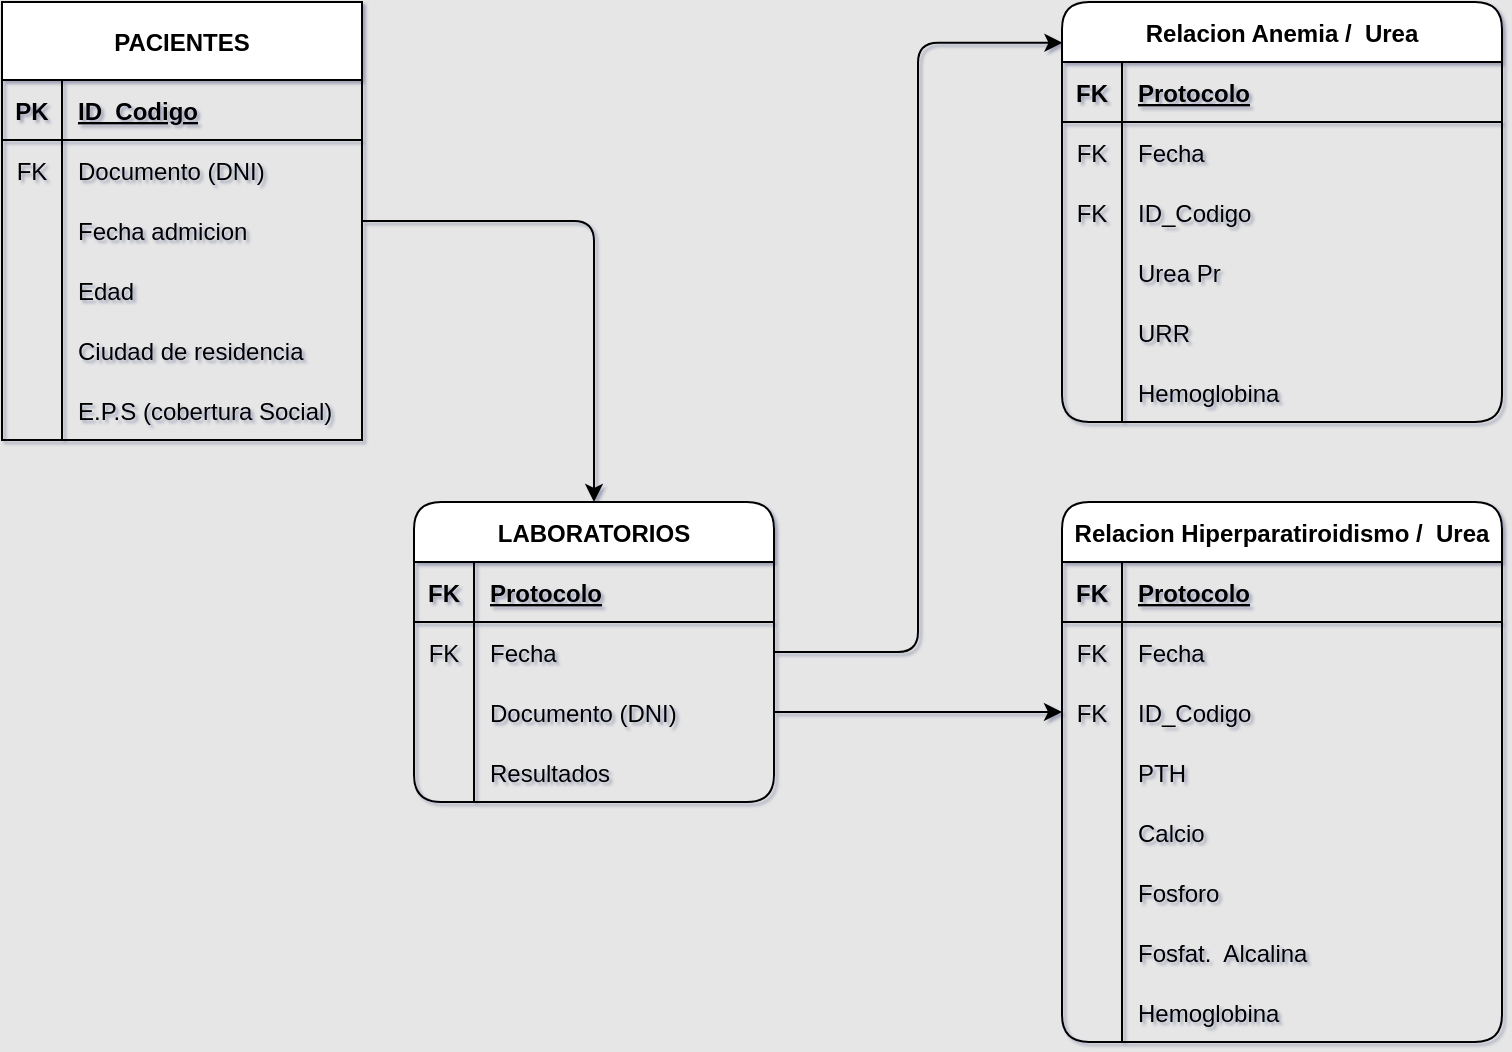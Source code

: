<mxfile version="20.8.1" type="github">
  <diagram id="e_sAzjOH3T5a5p5qs9_B" name="Página-1">
    <mxGraphModel dx="934" dy="515" grid="0" gridSize="10" guides="1" tooltips="1" connect="1" arrows="1" fold="1" page="1" pageScale="1" pageWidth="827" pageHeight="1169" background="#E6E6E6" math="0" shadow="1">
      <root>
        <mxCell id="0" />
        <mxCell id="1" parent="0" />
        <mxCell id="OzBaURjjMYnUWM66HWyl-221" style="edgeStyle=orthogonalEdgeStyle;rounded=1;orthogonalLoop=1;jettySize=auto;html=1;entryX=0.001;entryY=0.097;entryDx=0;entryDy=0;entryPerimeter=0;" edge="1" parent="1" source="OzBaURjjMYnUWM66HWyl-14" target="OzBaURjjMYnUWM66HWyl-167">
          <mxGeometry relative="1" as="geometry" />
        </mxCell>
        <mxCell id="OzBaURjjMYnUWM66HWyl-14" value="LABORATORIOS" style="shape=table;startSize=30;container=1;collapsible=1;childLayout=tableLayout;fixedRows=1;rowLines=0;fontStyle=1;align=center;resizeLast=1;rounded=1;" vertex="1" parent="1">
          <mxGeometry x="246" y="290" width="180" height="150" as="geometry" />
        </mxCell>
        <mxCell id="OzBaURjjMYnUWM66HWyl-15" value="" style="shape=tableRow;horizontal=0;startSize=0;swimlaneHead=0;swimlaneBody=0;fillColor=none;collapsible=0;dropTarget=0;points=[[0,0.5],[1,0.5]];portConstraint=eastwest;top=0;left=0;right=0;bottom=1;rounded=1;" vertex="1" parent="OzBaURjjMYnUWM66HWyl-14">
          <mxGeometry y="30" width="180" height="30" as="geometry" />
        </mxCell>
        <mxCell id="OzBaURjjMYnUWM66HWyl-16" value="FK" style="shape=partialRectangle;connectable=0;fillColor=none;top=0;left=0;bottom=0;right=0;fontStyle=1;overflow=hidden;rounded=1;" vertex="1" parent="OzBaURjjMYnUWM66HWyl-15">
          <mxGeometry width="30" height="30" as="geometry">
            <mxRectangle width="30" height="30" as="alternateBounds" />
          </mxGeometry>
        </mxCell>
        <mxCell id="OzBaURjjMYnUWM66HWyl-17" value="Protocolo" style="shape=partialRectangle;connectable=0;fillColor=none;top=0;left=0;bottom=0;right=0;align=left;spacingLeft=6;fontStyle=5;overflow=hidden;rounded=1;" vertex="1" parent="OzBaURjjMYnUWM66HWyl-15">
          <mxGeometry x="30" width="150" height="30" as="geometry">
            <mxRectangle width="150" height="30" as="alternateBounds" />
          </mxGeometry>
        </mxCell>
        <mxCell id="OzBaURjjMYnUWM66HWyl-18" value="" style="shape=tableRow;horizontal=0;startSize=0;swimlaneHead=0;swimlaneBody=0;fillColor=none;collapsible=0;dropTarget=0;points=[[0,0.5],[1,0.5]];portConstraint=eastwest;top=0;left=0;right=0;bottom=0;rounded=1;" vertex="1" parent="OzBaURjjMYnUWM66HWyl-14">
          <mxGeometry y="60" width="180" height="30" as="geometry" />
        </mxCell>
        <mxCell id="OzBaURjjMYnUWM66HWyl-19" value="FK" style="shape=partialRectangle;connectable=0;fillColor=none;top=0;left=0;bottom=0;right=0;editable=1;overflow=hidden;rounded=1;" vertex="1" parent="OzBaURjjMYnUWM66HWyl-18">
          <mxGeometry width="30" height="30" as="geometry">
            <mxRectangle width="30" height="30" as="alternateBounds" />
          </mxGeometry>
        </mxCell>
        <mxCell id="OzBaURjjMYnUWM66HWyl-20" value="Fecha" style="shape=partialRectangle;connectable=0;fillColor=none;top=0;left=0;bottom=0;right=0;align=left;spacingLeft=6;overflow=hidden;rounded=1;" vertex="1" parent="OzBaURjjMYnUWM66HWyl-18">
          <mxGeometry x="30" width="150" height="30" as="geometry">
            <mxRectangle width="150" height="30" as="alternateBounds" />
          </mxGeometry>
        </mxCell>
        <mxCell id="OzBaURjjMYnUWM66HWyl-21" value="" style="shape=tableRow;horizontal=0;startSize=0;swimlaneHead=0;swimlaneBody=0;fillColor=none;collapsible=0;dropTarget=0;points=[[0,0.5],[1,0.5]];portConstraint=eastwest;top=0;left=0;right=0;bottom=0;rounded=1;" vertex="1" parent="OzBaURjjMYnUWM66HWyl-14">
          <mxGeometry y="90" width="180" height="30" as="geometry" />
        </mxCell>
        <mxCell id="OzBaURjjMYnUWM66HWyl-22" value="" style="shape=partialRectangle;connectable=0;fillColor=none;top=0;left=0;bottom=0;right=0;editable=1;overflow=hidden;rounded=1;" vertex="1" parent="OzBaURjjMYnUWM66HWyl-21">
          <mxGeometry width="30" height="30" as="geometry">
            <mxRectangle width="30" height="30" as="alternateBounds" />
          </mxGeometry>
        </mxCell>
        <mxCell id="OzBaURjjMYnUWM66HWyl-23" value="Documento (DNI)" style="shape=partialRectangle;connectable=0;fillColor=none;top=0;left=0;bottom=0;right=0;align=left;spacingLeft=6;overflow=hidden;rounded=1;" vertex="1" parent="OzBaURjjMYnUWM66HWyl-21">
          <mxGeometry x="30" width="150" height="30" as="geometry">
            <mxRectangle width="150" height="30" as="alternateBounds" />
          </mxGeometry>
        </mxCell>
        <mxCell id="OzBaURjjMYnUWM66HWyl-24" value="" style="shape=tableRow;horizontal=0;startSize=0;swimlaneHead=0;swimlaneBody=0;fillColor=none;collapsible=0;dropTarget=0;points=[[0,0.5],[1,0.5]];portConstraint=eastwest;top=0;left=0;right=0;bottom=0;rounded=1;" vertex="1" parent="OzBaURjjMYnUWM66HWyl-14">
          <mxGeometry y="120" width="180" height="30" as="geometry" />
        </mxCell>
        <mxCell id="OzBaURjjMYnUWM66HWyl-25" value="" style="shape=partialRectangle;connectable=0;fillColor=none;top=0;left=0;bottom=0;right=0;editable=1;overflow=hidden;rounded=1;" vertex="1" parent="OzBaURjjMYnUWM66HWyl-24">
          <mxGeometry width="30" height="30" as="geometry">
            <mxRectangle width="30" height="30" as="alternateBounds" />
          </mxGeometry>
        </mxCell>
        <mxCell id="OzBaURjjMYnUWM66HWyl-26" value="Resultados" style="shape=partialRectangle;connectable=0;fillColor=none;top=0;left=0;bottom=0;right=0;align=left;spacingLeft=6;overflow=hidden;rounded=1;" vertex="1" parent="OzBaURjjMYnUWM66HWyl-24">
          <mxGeometry x="30" width="150" height="30" as="geometry">
            <mxRectangle width="150" height="30" as="alternateBounds" />
          </mxGeometry>
        </mxCell>
        <mxCell id="OzBaURjjMYnUWM66HWyl-220" style="edgeStyle=orthogonalEdgeStyle;rounded=1;orthogonalLoop=1;jettySize=auto;html=1;" edge="1" parent="1" source="OzBaURjjMYnUWM66HWyl-27" target="OzBaURjjMYnUWM66HWyl-14">
          <mxGeometry relative="1" as="geometry" />
        </mxCell>
        <mxCell id="OzBaURjjMYnUWM66HWyl-27" value="PACIENTES" style="shape=table;startSize=39;container=1;collapsible=1;childLayout=tableLayout;fixedRows=1;rowLines=0;fontStyle=1;align=center;resizeLast=1;rounded=1;arcSize=0;fillColor=#FFFFFF;" vertex="1" parent="1">
          <mxGeometry x="40" y="40" width="180" height="219" as="geometry" />
        </mxCell>
        <mxCell id="OzBaURjjMYnUWM66HWyl-28" value="" style="shape=tableRow;horizontal=0;startSize=0;swimlaneHead=0;swimlaneBody=0;fillColor=none;collapsible=0;dropTarget=0;points=[[0,0.5],[1,0.5]];portConstraint=eastwest;top=0;left=0;right=0;bottom=1;rounded=1;" vertex="1" parent="OzBaURjjMYnUWM66HWyl-27">
          <mxGeometry y="39" width="180" height="30" as="geometry" />
        </mxCell>
        <mxCell id="OzBaURjjMYnUWM66HWyl-29" value="PK" style="shape=partialRectangle;connectable=0;fillColor=none;top=0;left=0;bottom=0;right=0;fontStyle=1;overflow=hidden;rounded=1;" vertex="1" parent="OzBaURjjMYnUWM66HWyl-28">
          <mxGeometry width="30" height="30" as="geometry">
            <mxRectangle width="30" height="30" as="alternateBounds" />
          </mxGeometry>
        </mxCell>
        <mxCell id="OzBaURjjMYnUWM66HWyl-30" value="ID_Codigo" style="shape=partialRectangle;connectable=0;fillColor=none;top=0;left=0;bottom=0;right=0;align=left;spacingLeft=6;fontStyle=5;overflow=hidden;rounded=1;" vertex="1" parent="OzBaURjjMYnUWM66HWyl-28">
          <mxGeometry x="30" width="150" height="30" as="geometry">
            <mxRectangle width="150" height="30" as="alternateBounds" />
          </mxGeometry>
        </mxCell>
        <mxCell id="OzBaURjjMYnUWM66HWyl-31" value="" style="shape=tableRow;horizontal=0;startSize=0;swimlaneHead=0;swimlaneBody=0;fillColor=none;collapsible=0;dropTarget=0;points=[[0,0.5],[1,0.5]];portConstraint=eastwest;top=0;left=0;right=0;bottom=0;rounded=1;" vertex="1" parent="OzBaURjjMYnUWM66HWyl-27">
          <mxGeometry y="69" width="180" height="30" as="geometry" />
        </mxCell>
        <mxCell id="OzBaURjjMYnUWM66HWyl-32" value="FK" style="shape=partialRectangle;connectable=0;fillColor=none;top=0;left=0;bottom=0;right=0;editable=1;overflow=hidden;rounded=1;" vertex="1" parent="OzBaURjjMYnUWM66HWyl-31">
          <mxGeometry width="30" height="30" as="geometry">
            <mxRectangle width="30" height="30" as="alternateBounds" />
          </mxGeometry>
        </mxCell>
        <mxCell id="OzBaURjjMYnUWM66HWyl-33" value="Documento (DNI)" style="shape=partialRectangle;connectable=0;fillColor=none;top=0;left=0;bottom=0;right=0;align=left;spacingLeft=6;overflow=hidden;rounded=1;" vertex="1" parent="OzBaURjjMYnUWM66HWyl-31">
          <mxGeometry x="30" width="150" height="30" as="geometry">
            <mxRectangle width="150" height="30" as="alternateBounds" />
          </mxGeometry>
        </mxCell>
        <mxCell id="OzBaURjjMYnUWM66HWyl-34" value="" style="shape=tableRow;horizontal=0;startSize=0;swimlaneHead=0;swimlaneBody=0;fillColor=none;collapsible=0;dropTarget=0;points=[[0,0.5],[1,0.5]];portConstraint=eastwest;top=0;left=0;right=0;bottom=0;rounded=1;" vertex="1" parent="OzBaURjjMYnUWM66HWyl-27">
          <mxGeometry y="99" width="180" height="30" as="geometry" />
        </mxCell>
        <mxCell id="OzBaURjjMYnUWM66HWyl-35" value="" style="shape=partialRectangle;connectable=0;fillColor=none;top=0;left=0;bottom=0;right=0;editable=1;overflow=hidden;rounded=1;" vertex="1" parent="OzBaURjjMYnUWM66HWyl-34">
          <mxGeometry width="30" height="30" as="geometry">
            <mxRectangle width="30" height="30" as="alternateBounds" />
          </mxGeometry>
        </mxCell>
        <mxCell id="OzBaURjjMYnUWM66HWyl-36" value="Fecha admicion" style="shape=partialRectangle;connectable=0;fillColor=none;top=0;left=0;bottom=0;right=0;align=left;spacingLeft=6;overflow=hidden;rounded=1;" vertex="1" parent="OzBaURjjMYnUWM66HWyl-34">
          <mxGeometry x="30" width="150" height="30" as="geometry">
            <mxRectangle width="150" height="30" as="alternateBounds" />
          </mxGeometry>
        </mxCell>
        <mxCell id="OzBaURjjMYnUWM66HWyl-37" value="" style="shape=tableRow;horizontal=0;startSize=0;swimlaneHead=0;swimlaneBody=0;fillColor=none;collapsible=0;dropTarget=0;points=[[0,0.5],[1,0.5]];portConstraint=eastwest;top=0;left=0;right=0;bottom=0;rounded=1;" vertex="1" parent="OzBaURjjMYnUWM66HWyl-27">
          <mxGeometry y="129" width="180" height="30" as="geometry" />
        </mxCell>
        <mxCell id="OzBaURjjMYnUWM66HWyl-38" value="" style="shape=partialRectangle;connectable=0;fillColor=none;top=0;left=0;bottom=0;right=0;editable=1;overflow=hidden;rounded=1;" vertex="1" parent="OzBaURjjMYnUWM66HWyl-37">
          <mxGeometry width="30" height="30" as="geometry">
            <mxRectangle width="30" height="30" as="alternateBounds" />
          </mxGeometry>
        </mxCell>
        <mxCell id="OzBaURjjMYnUWM66HWyl-39" value="Edad" style="shape=partialRectangle;connectable=0;fillColor=none;top=0;left=0;bottom=0;right=0;align=left;spacingLeft=6;overflow=hidden;rounded=1;" vertex="1" parent="OzBaURjjMYnUWM66HWyl-37">
          <mxGeometry x="30" width="150" height="30" as="geometry">
            <mxRectangle width="150" height="30" as="alternateBounds" />
          </mxGeometry>
        </mxCell>
        <mxCell id="OzBaURjjMYnUWM66HWyl-115" value="" style="shape=tableRow;horizontal=0;startSize=0;swimlaneHead=0;swimlaneBody=0;fillColor=none;collapsible=0;dropTarget=0;points=[[0,0.5],[1,0.5]];portConstraint=eastwest;top=0;left=0;right=0;bottom=0;rounded=1;" vertex="1" parent="OzBaURjjMYnUWM66HWyl-27">
          <mxGeometry y="159" width="180" height="30" as="geometry" />
        </mxCell>
        <mxCell id="OzBaURjjMYnUWM66HWyl-116" value="" style="shape=partialRectangle;connectable=0;fillColor=none;top=0;left=0;bottom=0;right=0;editable=1;overflow=hidden;rounded=1;" vertex="1" parent="OzBaURjjMYnUWM66HWyl-115">
          <mxGeometry width="30" height="30" as="geometry">
            <mxRectangle width="30" height="30" as="alternateBounds" />
          </mxGeometry>
        </mxCell>
        <mxCell id="OzBaURjjMYnUWM66HWyl-117" value="Ciudad de residencia" style="shape=partialRectangle;connectable=0;fillColor=none;top=0;left=0;bottom=0;right=0;align=left;spacingLeft=6;overflow=hidden;rounded=1;" vertex="1" parent="OzBaURjjMYnUWM66HWyl-115">
          <mxGeometry x="30" width="150" height="30" as="geometry">
            <mxRectangle width="150" height="30" as="alternateBounds" />
          </mxGeometry>
        </mxCell>
        <mxCell id="OzBaURjjMYnUWM66HWyl-118" value="" style="shape=tableRow;horizontal=0;startSize=0;swimlaneHead=0;swimlaneBody=0;fillColor=none;collapsible=0;dropTarget=0;points=[[0,0.5],[1,0.5]];portConstraint=eastwest;top=0;left=0;right=0;bottom=0;rounded=1;" vertex="1" parent="OzBaURjjMYnUWM66HWyl-27">
          <mxGeometry y="189" width="180" height="30" as="geometry" />
        </mxCell>
        <mxCell id="OzBaURjjMYnUWM66HWyl-119" value="" style="shape=partialRectangle;connectable=0;fillColor=none;top=0;left=0;bottom=0;right=0;editable=1;overflow=hidden;rounded=1;" vertex="1" parent="OzBaURjjMYnUWM66HWyl-118">
          <mxGeometry width="30" height="30" as="geometry">
            <mxRectangle width="30" height="30" as="alternateBounds" />
          </mxGeometry>
        </mxCell>
        <mxCell id="OzBaURjjMYnUWM66HWyl-120" value="E.P.S (cobertura Social)" style="shape=partialRectangle;connectable=0;fillColor=none;top=0;left=0;bottom=0;right=0;align=left;spacingLeft=6;overflow=hidden;rounded=1;" vertex="1" parent="OzBaURjjMYnUWM66HWyl-118">
          <mxGeometry x="30" width="150" height="30" as="geometry">
            <mxRectangle width="150" height="30" as="alternateBounds" />
          </mxGeometry>
        </mxCell>
        <mxCell id="OzBaURjjMYnUWM66HWyl-167" value="Relacion Anemia /  Urea" style="shape=table;startSize=30;container=1;collapsible=1;childLayout=tableLayout;fixedRows=1;rowLines=0;fontStyle=1;align=center;resizeLast=1;rounded=1;" vertex="1" parent="1">
          <mxGeometry x="570" y="40" width="220" height="210" as="geometry" />
        </mxCell>
        <mxCell id="OzBaURjjMYnUWM66HWyl-168" value="" style="shape=tableRow;horizontal=0;startSize=0;swimlaneHead=0;swimlaneBody=0;fillColor=none;collapsible=0;dropTarget=0;points=[[0,0.5],[1,0.5]];portConstraint=eastwest;top=0;left=0;right=0;bottom=1;rounded=1;" vertex="1" parent="OzBaURjjMYnUWM66HWyl-167">
          <mxGeometry y="30" width="220" height="30" as="geometry" />
        </mxCell>
        <mxCell id="OzBaURjjMYnUWM66HWyl-169" value="FK" style="shape=partialRectangle;connectable=0;fillColor=none;top=0;left=0;bottom=0;right=0;fontStyle=1;overflow=hidden;rounded=1;" vertex="1" parent="OzBaURjjMYnUWM66HWyl-168">
          <mxGeometry width="30" height="30" as="geometry">
            <mxRectangle width="30" height="30" as="alternateBounds" />
          </mxGeometry>
        </mxCell>
        <mxCell id="OzBaURjjMYnUWM66HWyl-170" value="Protocolo" style="shape=partialRectangle;connectable=0;fillColor=none;top=0;left=0;bottom=0;right=0;align=left;spacingLeft=6;fontStyle=5;overflow=hidden;rounded=1;" vertex="1" parent="OzBaURjjMYnUWM66HWyl-168">
          <mxGeometry x="30" width="190" height="30" as="geometry">
            <mxRectangle width="190" height="30" as="alternateBounds" />
          </mxGeometry>
        </mxCell>
        <mxCell id="OzBaURjjMYnUWM66HWyl-171" value="" style="shape=tableRow;horizontal=0;startSize=0;swimlaneHead=0;swimlaneBody=0;fillColor=none;collapsible=0;dropTarget=0;points=[[0,0.5],[1,0.5]];portConstraint=eastwest;top=0;left=0;right=0;bottom=0;rounded=1;" vertex="1" parent="OzBaURjjMYnUWM66HWyl-167">
          <mxGeometry y="60" width="220" height="30" as="geometry" />
        </mxCell>
        <mxCell id="OzBaURjjMYnUWM66HWyl-172" value="FK" style="shape=partialRectangle;connectable=0;fillColor=none;top=0;left=0;bottom=0;right=0;editable=1;overflow=hidden;rounded=1;" vertex="1" parent="OzBaURjjMYnUWM66HWyl-171">
          <mxGeometry width="30" height="30" as="geometry">
            <mxRectangle width="30" height="30" as="alternateBounds" />
          </mxGeometry>
        </mxCell>
        <mxCell id="OzBaURjjMYnUWM66HWyl-173" value="Fecha" style="shape=partialRectangle;connectable=0;fillColor=none;top=0;left=0;bottom=0;right=0;align=left;spacingLeft=6;overflow=hidden;rounded=1;" vertex="1" parent="OzBaURjjMYnUWM66HWyl-171">
          <mxGeometry x="30" width="190" height="30" as="geometry">
            <mxRectangle width="190" height="30" as="alternateBounds" />
          </mxGeometry>
        </mxCell>
        <mxCell id="OzBaURjjMYnUWM66HWyl-174" value="" style="shape=tableRow;horizontal=0;startSize=0;swimlaneHead=0;swimlaneBody=0;fillColor=none;collapsible=0;dropTarget=0;points=[[0,0.5],[1,0.5]];portConstraint=eastwest;top=0;left=0;right=0;bottom=0;rounded=1;" vertex="1" parent="OzBaURjjMYnUWM66HWyl-167">
          <mxGeometry y="90" width="220" height="30" as="geometry" />
        </mxCell>
        <mxCell id="OzBaURjjMYnUWM66HWyl-175" value="FK" style="shape=partialRectangle;connectable=0;fillColor=none;top=0;left=0;bottom=0;right=0;editable=1;overflow=hidden;rounded=1;" vertex="1" parent="OzBaURjjMYnUWM66HWyl-174">
          <mxGeometry width="30" height="30" as="geometry">
            <mxRectangle width="30" height="30" as="alternateBounds" />
          </mxGeometry>
        </mxCell>
        <mxCell id="OzBaURjjMYnUWM66HWyl-176" value="ID_Codigo" style="shape=partialRectangle;connectable=0;fillColor=none;top=0;left=0;bottom=0;right=0;align=left;spacingLeft=6;overflow=hidden;rounded=1;" vertex="1" parent="OzBaURjjMYnUWM66HWyl-174">
          <mxGeometry x="30" width="190" height="30" as="geometry">
            <mxRectangle width="190" height="30" as="alternateBounds" />
          </mxGeometry>
        </mxCell>
        <mxCell id="OzBaURjjMYnUWM66HWyl-177" value="" style="shape=tableRow;horizontal=0;startSize=0;swimlaneHead=0;swimlaneBody=0;fillColor=none;collapsible=0;dropTarget=0;points=[[0,0.5],[1,0.5]];portConstraint=eastwest;top=0;left=0;right=0;bottom=0;rounded=1;" vertex="1" parent="OzBaURjjMYnUWM66HWyl-167">
          <mxGeometry y="120" width="220" height="30" as="geometry" />
        </mxCell>
        <mxCell id="OzBaURjjMYnUWM66HWyl-178" value="" style="shape=partialRectangle;connectable=0;fillColor=none;top=0;left=0;bottom=0;right=0;editable=1;overflow=hidden;rounded=1;" vertex="1" parent="OzBaURjjMYnUWM66HWyl-177">
          <mxGeometry width="30" height="30" as="geometry">
            <mxRectangle width="30" height="30" as="alternateBounds" />
          </mxGeometry>
        </mxCell>
        <mxCell id="OzBaURjjMYnUWM66HWyl-179" value="Urea Pr" style="shape=partialRectangle;connectable=0;fillColor=none;top=0;left=0;bottom=0;right=0;align=left;spacingLeft=6;overflow=hidden;rounded=1;" vertex="1" parent="OzBaURjjMYnUWM66HWyl-177">
          <mxGeometry x="30" width="190" height="30" as="geometry">
            <mxRectangle width="190" height="30" as="alternateBounds" />
          </mxGeometry>
        </mxCell>
        <mxCell id="OzBaURjjMYnUWM66HWyl-180" value="" style="shape=tableRow;horizontal=0;startSize=0;swimlaneHead=0;swimlaneBody=0;fillColor=none;collapsible=0;dropTarget=0;points=[[0,0.5],[1,0.5]];portConstraint=eastwest;top=0;left=0;right=0;bottom=0;rounded=1;" vertex="1" parent="OzBaURjjMYnUWM66HWyl-167">
          <mxGeometry y="150" width="220" height="30" as="geometry" />
        </mxCell>
        <mxCell id="OzBaURjjMYnUWM66HWyl-181" value="" style="shape=partialRectangle;connectable=0;fillColor=none;top=0;left=0;bottom=0;right=0;editable=1;overflow=hidden;rounded=1;" vertex="1" parent="OzBaURjjMYnUWM66HWyl-180">
          <mxGeometry width="30" height="30" as="geometry">
            <mxRectangle width="30" height="30" as="alternateBounds" />
          </mxGeometry>
        </mxCell>
        <mxCell id="OzBaURjjMYnUWM66HWyl-182" value="URR" style="shape=partialRectangle;connectable=0;fillColor=none;top=0;left=0;bottom=0;right=0;align=left;spacingLeft=6;overflow=hidden;rounded=1;" vertex="1" parent="OzBaURjjMYnUWM66HWyl-180">
          <mxGeometry x="30" width="190" height="30" as="geometry">
            <mxRectangle width="190" height="30" as="alternateBounds" />
          </mxGeometry>
        </mxCell>
        <mxCell id="OzBaURjjMYnUWM66HWyl-183" value="" style="shape=tableRow;horizontal=0;startSize=0;swimlaneHead=0;swimlaneBody=0;fillColor=none;collapsible=0;dropTarget=0;points=[[0,0.5],[1,0.5]];portConstraint=eastwest;top=0;left=0;right=0;bottom=0;rounded=1;" vertex="1" parent="OzBaURjjMYnUWM66HWyl-167">
          <mxGeometry y="180" width="220" height="30" as="geometry" />
        </mxCell>
        <mxCell id="OzBaURjjMYnUWM66HWyl-184" value="" style="shape=partialRectangle;connectable=0;fillColor=none;top=0;left=0;bottom=0;right=0;editable=1;overflow=hidden;rounded=1;" vertex="1" parent="OzBaURjjMYnUWM66HWyl-183">
          <mxGeometry width="30" height="30" as="geometry">
            <mxRectangle width="30" height="30" as="alternateBounds" />
          </mxGeometry>
        </mxCell>
        <mxCell id="OzBaURjjMYnUWM66HWyl-185" value="Hemoglobina" style="shape=partialRectangle;connectable=0;fillColor=none;top=0;left=0;bottom=0;right=0;align=left;spacingLeft=6;overflow=hidden;rounded=1;" vertex="1" parent="OzBaURjjMYnUWM66HWyl-183">
          <mxGeometry x="30" width="190" height="30" as="geometry">
            <mxRectangle width="190" height="30" as="alternateBounds" />
          </mxGeometry>
        </mxCell>
        <mxCell id="OzBaURjjMYnUWM66HWyl-195" value="Relacion Hiperparatiroidismo /  Urea" style="shape=table;startSize=30;container=1;collapsible=1;childLayout=tableLayout;fixedRows=1;rowLines=0;fontStyle=1;align=center;resizeLast=1;rounded=1;" vertex="1" parent="1">
          <mxGeometry x="570" y="290" width="220" height="270" as="geometry" />
        </mxCell>
        <mxCell id="OzBaURjjMYnUWM66HWyl-196" value="" style="shape=tableRow;horizontal=0;startSize=0;swimlaneHead=0;swimlaneBody=0;fillColor=none;collapsible=0;dropTarget=0;points=[[0,0.5],[1,0.5]];portConstraint=eastwest;top=0;left=0;right=0;bottom=1;rounded=1;" vertex="1" parent="OzBaURjjMYnUWM66HWyl-195">
          <mxGeometry y="30" width="220" height="30" as="geometry" />
        </mxCell>
        <mxCell id="OzBaURjjMYnUWM66HWyl-197" value="FK" style="shape=partialRectangle;connectable=0;fillColor=none;top=0;left=0;bottom=0;right=0;fontStyle=1;overflow=hidden;rounded=1;" vertex="1" parent="OzBaURjjMYnUWM66HWyl-196">
          <mxGeometry width="30" height="30" as="geometry">
            <mxRectangle width="30" height="30" as="alternateBounds" />
          </mxGeometry>
        </mxCell>
        <mxCell id="OzBaURjjMYnUWM66HWyl-198" value="Protocolo" style="shape=partialRectangle;connectable=0;fillColor=none;top=0;left=0;bottom=0;right=0;align=left;spacingLeft=6;fontStyle=5;overflow=hidden;rounded=1;" vertex="1" parent="OzBaURjjMYnUWM66HWyl-196">
          <mxGeometry x="30" width="190" height="30" as="geometry">
            <mxRectangle width="190" height="30" as="alternateBounds" />
          </mxGeometry>
        </mxCell>
        <mxCell id="OzBaURjjMYnUWM66HWyl-199" value="" style="shape=tableRow;horizontal=0;startSize=0;swimlaneHead=0;swimlaneBody=0;fillColor=none;collapsible=0;dropTarget=0;points=[[0,0.5],[1,0.5]];portConstraint=eastwest;top=0;left=0;right=0;bottom=0;rounded=1;" vertex="1" parent="OzBaURjjMYnUWM66HWyl-195">
          <mxGeometry y="60" width="220" height="30" as="geometry" />
        </mxCell>
        <mxCell id="OzBaURjjMYnUWM66HWyl-200" value="FK" style="shape=partialRectangle;connectable=0;fillColor=none;top=0;left=0;bottom=0;right=0;editable=1;overflow=hidden;rounded=1;" vertex="1" parent="OzBaURjjMYnUWM66HWyl-199">
          <mxGeometry width="30" height="30" as="geometry">
            <mxRectangle width="30" height="30" as="alternateBounds" />
          </mxGeometry>
        </mxCell>
        <mxCell id="OzBaURjjMYnUWM66HWyl-201" value="Fecha" style="shape=partialRectangle;connectable=0;fillColor=none;top=0;left=0;bottom=0;right=0;align=left;spacingLeft=6;overflow=hidden;rounded=1;" vertex="1" parent="OzBaURjjMYnUWM66HWyl-199">
          <mxGeometry x="30" width="190" height="30" as="geometry">
            <mxRectangle width="190" height="30" as="alternateBounds" />
          </mxGeometry>
        </mxCell>
        <mxCell id="OzBaURjjMYnUWM66HWyl-202" value="" style="shape=tableRow;horizontal=0;startSize=0;swimlaneHead=0;swimlaneBody=0;fillColor=none;collapsible=0;dropTarget=0;points=[[0,0.5],[1,0.5]];portConstraint=eastwest;top=0;left=0;right=0;bottom=0;rounded=1;" vertex="1" parent="OzBaURjjMYnUWM66HWyl-195">
          <mxGeometry y="90" width="220" height="30" as="geometry" />
        </mxCell>
        <mxCell id="OzBaURjjMYnUWM66HWyl-203" value="FK" style="shape=partialRectangle;connectable=0;fillColor=none;top=0;left=0;bottom=0;right=0;editable=1;overflow=hidden;rounded=1;" vertex="1" parent="OzBaURjjMYnUWM66HWyl-202">
          <mxGeometry width="30" height="30" as="geometry">
            <mxRectangle width="30" height="30" as="alternateBounds" />
          </mxGeometry>
        </mxCell>
        <mxCell id="OzBaURjjMYnUWM66HWyl-204" value="ID_Codigo" style="shape=partialRectangle;connectable=0;fillColor=none;top=0;left=0;bottom=0;right=0;align=left;spacingLeft=6;overflow=hidden;rounded=1;" vertex="1" parent="OzBaURjjMYnUWM66HWyl-202">
          <mxGeometry x="30" width="190" height="30" as="geometry">
            <mxRectangle width="190" height="30" as="alternateBounds" />
          </mxGeometry>
        </mxCell>
        <mxCell id="OzBaURjjMYnUWM66HWyl-205" value="" style="shape=tableRow;horizontal=0;startSize=0;swimlaneHead=0;swimlaneBody=0;fillColor=none;collapsible=0;dropTarget=0;points=[[0,0.5],[1,0.5]];portConstraint=eastwest;top=0;left=0;right=0;bottom=0;rounded=1;" vertex="1" parent="OzBaURjjMYnUWM66HWyl-195">
          <mxGeometry y="120" width="220" height="30" as="geometry" />
        </mxCell>
        <mxCell id="OzBaURjjMYnUWM66HWyl-206" value="" style="shape=partialRectangle;connectable=0;fillColor=none;top=0;left=0;bottom=0;right=0;editable=1;overflow=hidden;rounded=1;" vertex="1" parent="OzBaURjjMYnUWM66HWyl-205">
          <mxGeometry width="30" height="30" as="geometry">
            <mxRectangle width="30" height="30" as="alternateBounds" />
          </mxGeometry>
        </mxCell>
        <mxCell id="OzBaURjjMYnUWM66HWyl-207" value="PTH" style="shape=partialRectangle;connectable=0;fillColor=none;top=0;left=0;bottom=0;right=0;align=left;spacingLeft=6;overflow=hidden;rounded=1;" vertex="1" parent="OzBaURjjMYnUWM66HWyl-205">
          <mxGeometry x="30" width="190" height="30" as="geometry">
            <mxRectangle width="190" height="30" as="alternateBounds" />
          </mxGeometry>
        </mxCell>
        <mxCell id="OzBaURjjMYnUWM66HWyl-208" value="" style="shape=tableRow;horizontal=0;startSize=0;swimlaneHead=0;swimlaneBody=0;fillColor=none;collapsible=0;dropTarget=0;points=[[0,0.5],[1,0.5]];portConstraint=eastwest;top=0;left=0;right=0;bottom=0;rounded=1;" vertex="1" parent="OzBaURjjMYnUWM66HWyl-195">
          <mxGeometry y="150" width="220" height="30" as="geometry" />
        </mxCell>
        <mxCell id="OzBaURjjMYnUWM66HWyl-209" value="" style="shape=partialRectangle;connectable=0;fillColor=none;top=0;left=0;bottom=0;right=0;editable=1;overflow=hidden;rounded=1;" vertex="1" parent="OzBaURjjMYnUWM66HWyl-208">
          <mxGeometry width="30" height="30" as="geometry">
            <mxRectangle width="30" height="30" as="alternateBounds" />
          </mxGeometry>
        </mxCell>
        <mxCell id="OzBaURjjMYnUWM66HWyl-210" value="Calcio" style="shape=partialRectangle;connectable=0;fillColor=none;top=0;left=0;bottom=0;right=0;align=left;spacingLeft=6;overflow=hidden;rounded=1;" vertex="1" parent="OzBaURjjMYnUWM66HWyl-208">
          <mxGeometry x="30" width="190" height="30" as="geometry">
            <mxRectangle width="190" height="30" as="alternateBounds" />
          </mxGeometry>
        </mxCell>
        <mxCell id="OzBaURjjMYnUWM66HWyl-211" value="" style="shape=tableRow;horizontal=0;startSize=0;swimlaneHead=0;swimlaneBody=0;fillColor=none;collapsible=0;dropTarget=0;points=[[0,0.5],[1,0.5]];portConstraint=eastwest;top=0;left=0;right=0;bottom=0;rounded=1;" vertex="1" parent="OzBaURjjMYnUWM66HWyl-195">
          <mxGeometry y="180" width="220" height="30" as="geometry" />
        </mxCell>
        <mxCell id="OzBaURjjMYnUWM66HWyl-212" value="" style="shape=partialRectangle;connectable=0;fillColor=none;top=0;left=0;bottom=0;right=0;editable=1;overflow=hidden;rounded=1;" vertex="1" parent="OzBaURjjMYnUWM66HWyl-211">
          <mxGeometry width="30" height="30" as="geometry">
            <mxRectangle width="30" height="30" as="alternateBounds" />
          </mxGeometry>
        </mxCell>
        <mxCell id="OzBaURjjMYnUWM66HWyl-213" value="Fosforo" style="shape=partialRectangle;connectable=0;fillColor=none;top=0;left=0;bottom=0;right=0;align=left;spacingLeft=6;overflow=hidden;rounded=1;" vertex="1" parent="OzBaURjjMYnUWM66HWyl-211">
          <mxGeometry x="30" width="190" height="30" as="geometry">
            <mxRectangle width="190" height="30" as="alternateBounds" />
          </mxGeometry>
        </mxCell>
        <mxCell id="OzBaURjjMYnUWM66HWyl-214" value="" style="shape=tableRow;horizontal=0;startSize=0;swimlaneHead=0;swimlaneBody=0;fillColor=none;collapsible=0;dropTarget=0;points=[[0,0.5],[1,0.5]];portConstraint=eastwest;top=0;left=0;right=0;bottom=0;rounded=1;" vertex="1" parent="OzBaURjjMYnUWM66HWyl-195">
          <mxGeometry y="210" width="220" height="30" as="geometry" />
        </mxCell>
        <mxCell id="OzBaURjjMYnUWM66HWyl-215" value="" style="shape=partialRectangle;connectable=0;fillColor=none;top=0;left=0;bottom=0;right=0;editable=1;overflow=hidden;rounded=1;" vertex="1" parent="OzBaURjjMYnUWM66HWyl-214">
          <mxGeometry width="30" height="30" as="geometry">
            <mxRectangle width="30" height="30" as="alternateBounds" />
          </mxGeometry>
        </mxCell>
        <mxCell id="OzBaURjjMYnUWM66HWyl-216" value="Fosfat.  Alcalina" style="shape=partialRectangle;connectable=0;fillColor=none;top=0;left=0;bottom=0;right=0;align=left;spacingLeft=6;overflow=hidden;rounded=1;" vertex="1" parent="OzBaURjjMYnUWM66HWyl-214">
          <mxGeometry x="30" width="190" height="30" as="geometry">
            <mxRectangle width="190" height="30" as="alternateBounds" />
          </mxGeometry>
        </mxCell>
        <mxCell id="OzBaURjjMYnUWM66HWyl-217" value="" style="shape=tableRow;horizontal=0;startSize=0;swimlaneHead=0;swimlaneBody=0;fillColor=none;collapsible=0;dropTarget=0;points=[[0,0.5],[1,0.5]];portConstraint=eastwest;top=0;left=0;right=0;bottom=0;rounded=1;" vertex="1" parent="OzBaURjjMYnUWM66HWyl-195">
          <mxGeometry y="240" width="220" height="30" as="geometry" />
        </mxCell>
        <mxCell id="OzBaURjjMYnUWM66HWyl-218" value="" style="shape=partialRectangle;connectable=0;fillColor=none;top=0;left=0;bottom=0;right=0;editable=1;overflow=hidden;rounded=1;" vertex="1" parent="OzBaURjjMYnUWM66HWyl-217">
          <mxGeometry width="30" height="30" as="geometry">
            <mxRectangle width="30" height="30" as="alternateBounds" />
          </mxGeometry>
        </mxCell>
        <mxCell id="OzBaURjjMYnUWM66HWyl-219" value="Hemoglobina" style="shape=partialRectangle;connectable=0;fillColor=none;top=0;left=0;bottom=0;right=0;align=left;spacingLeft=6;overflow=hidden;rounded=1;" vertex="1" parent="OzBaURjjMYnUWM66HWyl-217">
          <mxGeometry x="30" width="190" height="30" as="geometry">
            <mxRectangle width="190" height="30" as="alternateBounds" />
          </mxGeometry>
        </mxCell>
        <mxCell id="OzBaURjjMYnUWM66HWyl-222" style="edgeStyle=orthogonalEdgeStyle;rounded=1;orthogonalLoop=1;jettySize=auto;html=1;entryX=0;entryY=0.5;entryDx=0;entryDy=0;" edge="1" parent="1" source="OzBaURjjMYnUWM66HWyl-21" target="OzBaURjjMYnUWM66HWyl-202">
          <mxGeometry relative="1" as="geometry" />
        </mxCell>
      </root>
    </mxGraphModel>
  </diagram>
</mxfile>
